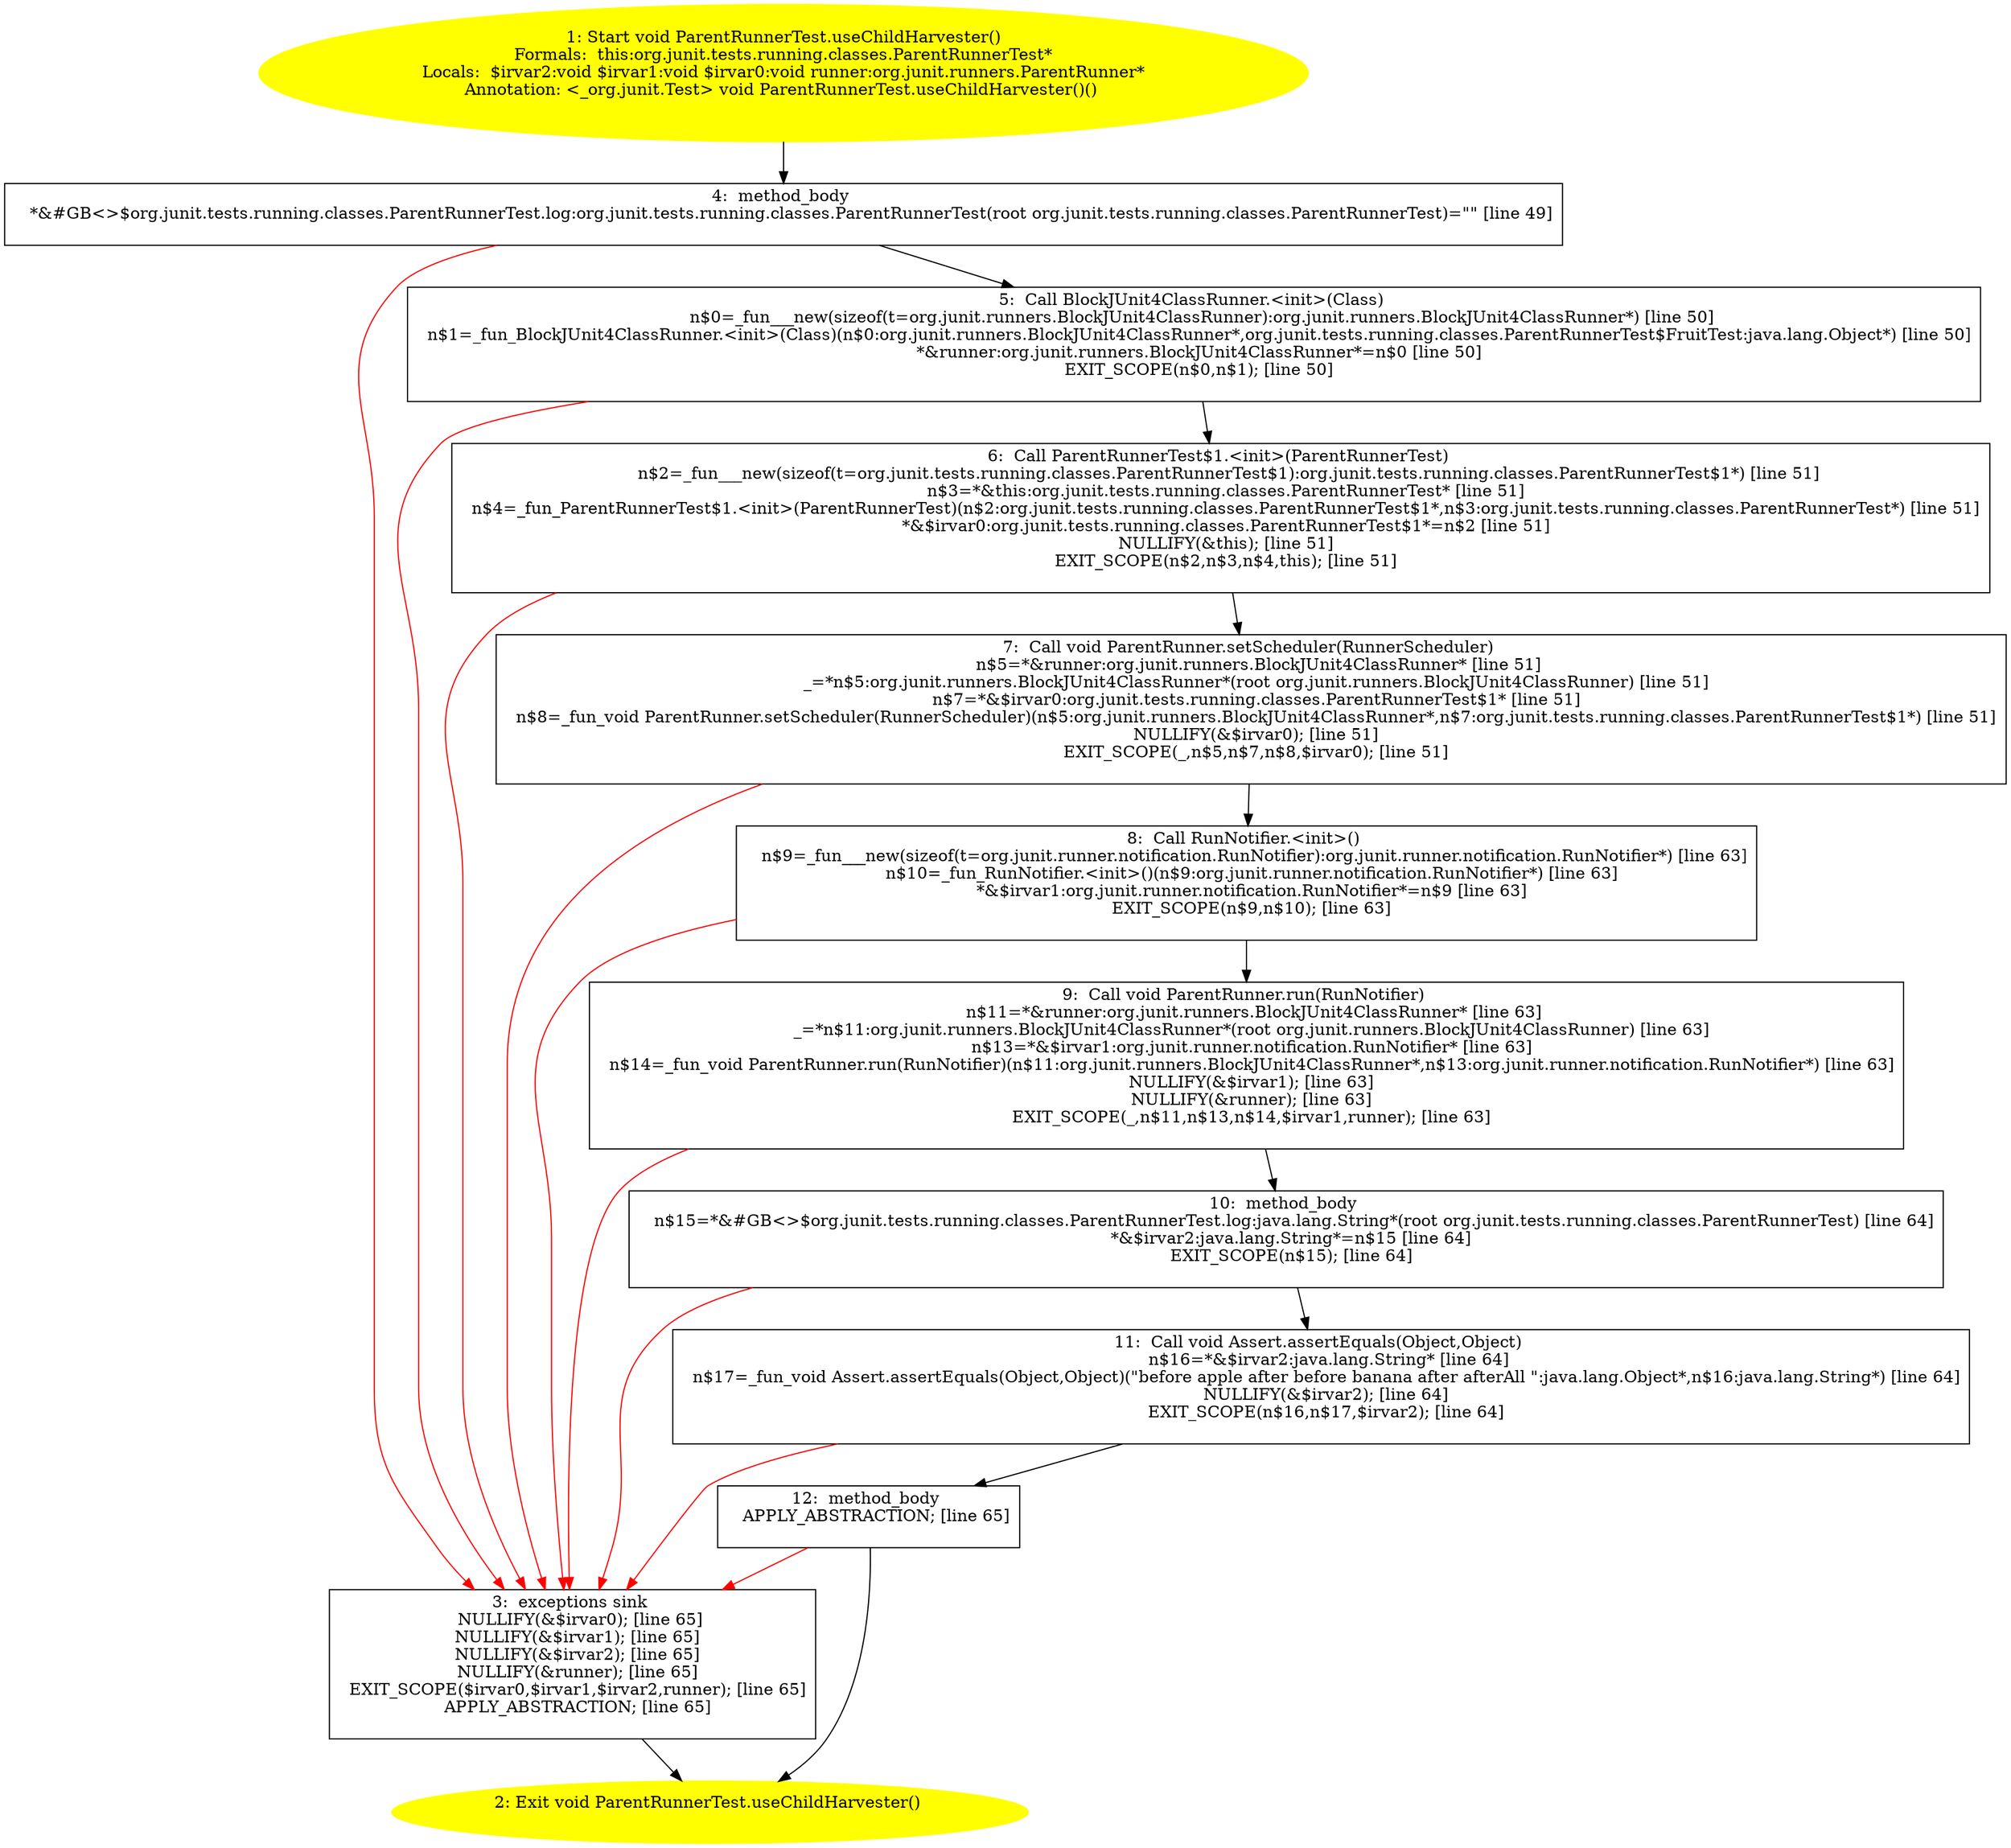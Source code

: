 /* @generated */
digraph cfg {
"org.junit.tests.running.classes.ParentRunnerTest.useChildHarvester():void.bf59a8cf2fd3fe94c95002846679e12a_1" [label="1: Start void ParentRunnerTest.useChildHarvester()\nFormals:  this:org.junit.tests.running.classes.ParentRunnerTest*\nLocals:  $irvar2:void $irvar1:void $irvar0:void runner:org.junit.runners.ParentRunner*\nAnnotation: <_org.junit.Test> void ParentRunnerTest.useChildHarvester()() \n  " color=yellow style=filled]
	

	 "org.junit.tests.running.classes.ParentRunnerTest.useChildHarvester():void.bf59a8cf2fd3fe94c95002846679e12a_1" -> "org.junit.tests.running.classes.ParentRunnerTest.useChildHarvester():void.bf59a8cf2fd3fe94c95002846679e12a_4" ;
"org.junit.tests.running.classes.ParentRunnerTest.useChildHarvester():void.bf59a8cf2fd3fe94c95002846679e12a_2" [label="2: Exit void ParentRunnerTest.useChildHarvester() \n  " color=yellow style=filled]
	

"org.junit.tests.running.classes.ParentRunnerTest.useChildHarvester():void.bf59a8cf2fd3fe94c95002846679e12a_3" [label="3:  exceptions sink \n   NULLIFY(&$irvar0); [line 65]\n  NULLIFY(&$irvar1); [line 65]\n  NULLIFY(&$irvar2); [line 65]\n  NULLIFY(&runner); [line 65]\n  EXIT_SCOPE($irvar0,$irvar1,$irvar2,runner); [line 65]\n  APPLY_ABSTRACTION; [line 65]\n " shape="box"]
	

	 "org.junit.tests.running.classes.ParentRunnerTest.useChildHarvester():void.bf59a8cf2fd3fe94c95002846679e12a_3" -> "org.junit.tests.running.classes.ParentRunnerTest.useChildHarvester():void.bf59a8cf2fd3fe94c95002846679e12a_2" ;
"org.junit.tests.running.classes.ParentRunnerTest.useChildHarvester():void.bf59a8cf2fd3fe94c95002846679e12a_4" [label="4:  method_body \n   *&#GB<>$org.junit.tests.running.classes.ParentRunnerTest.log:org.junit.tests.running.classes.ParentRunnerTest(root org.junit.tests.running.classes.ParentRunnerTest)=\"\" [line 49]\n " shape="box"]
	

	 "org.junit.tests.running.classes.ParentRunnerTest.useChildHarvester():void.bf59a8cf2fd3fe94c95002846679e12a_4" -> "org.junit.tests.running.classes.ParentRunnerTest.useChildHarvester():void.bf59a8cf2fd3fe94c95002846679e12a_5" ;
	 "org.junit.tests.running.classes.ParentRunnerTest.useChildHarvester():void.bf59a8cf2fd3fe94c95002846679e12a_4" -> "org.junit.tests.running.classes.ParentRunnerTest.useChildHarvester():void.bf59a8cf2fd3fe94c95002846679e12a_3" [color="red" ];
"org.junit.tests.running.classes.ParentRunnerTest.useChildHarvester():void.bf59a8cf2fd3fe94c95002846679e12a_5" [label="5:  Call BlockJUnit4ClassRunner.<init>(Class) \n   n$0=_fun___new(sizeof(t=org.junit.runners.BlockJUnit4ClassRunner):org.junit.runners.BlockJUnit4ClassRunner*) [line 50]\n  n$1=_fun_BlockJUnit4ClassRunner.<init>(Class)(n$0:org.junit.runners.BlockJUnit4ClassRunner*,org.junit.tests.running.classes.ParentRunnerTest$FruitTest:java.lang.Object*) [line 50]\n  *&runner:org.junit.runners.BlockJUnit4ClassRunner*=n$0 [line 50]\n  EXIT_SCOPE(n$0,n$1); [line 50]\n " shape="box"]
	

	 "org.junit.tests.running.classes.ParentRunnerTest.useChildHarvester():void.bf59a8cf2fd3fe94c95002846679e12a_5" -> "org.junit.tests.running.classes.ParentRunnerTest.useChildHarvester():void.bf59a8cf2fd3fe94c95002846679e12a_6" ;
	 "org.junit.tests.running.classes.ParentRunnerTest.useChildHarvester():void.bf59a8cf2fd3fe94c95002846679e12a_5" -> "org.junit.tests.running.classes.ParentRunnerTest.useChildHarvester():void.bf59a8cf2fd3fe94c95002846679e12a_3" [color="red" ];
"org.junit.tests.running.classes.ParentRunnerTest.useChildHarvester():void.bf59a8cf2fd3fe94c95002846679e12a_6" [label="6:  Call ParentRunnerTest$1.<init>(ParentRunnerTest) \n   n$2=_fun___new(sizeof(t=org.junit.tests.running.classes.ParentRunnerTest$1):org.junit.tests.running.classes.ParentRunnerTest$1*) [line 51]\n  n$3=*&this:org.junit.tests.running.classes.ParentRunnerTest* [line 51]\n  n$4=_fun_ParentRunnerTest$1.<init>(ParentRunnerTest)(n$2:org.junit.tests.running.classes.ParentRunnerTest$1*,n$3:org.junit.tests.running.classes.ParentRunnerTest*) [line 51]\n  *&$irvar0:org.junit.tests.running.classes.ParentRunnerTest$1*=n$2 [line 51]\n  NULLIFY(&this); [line 51]\n  EXIT_SCOPE(n$2,n$3,n$4,this); [line 51]\n " shape="box"]
	

	 "org.junit.tests.running.classes.ParentRunnerTest.useChildHarvester():void.bf59a8cf2fd3fe94c95002846679e12a_6" -> "org.junit.tests.running.classes.ParentRunnerTest.useChildHarvester():void.bf59a8cf2fd3fe94c95002846679e12a_7" ;
	 "org.junit.tests.running.classes.ParentRunnerTest.useChildHarvester():void.bf59a8cf2fd3fe94c95002846679e12a_6" -> "org.junit.tests.running.classes.ParentRunnerTest.useChildHarvester():void.bf59a8cf2fd3fe94c95002846679e12a_3" [color="red" ];
"org.junit.tests.running.classes.ParentRunnerTest.useChildHarvester():void.bf59a8cf2fd3fe94c95002846679e12a_7" [label="7:  Call void ParentRunner.setScheduler(RunnerScheduler) \n   n$5=*&runner:org.junit.runners.BlockJUnit4ClassRunner* [line 51]\n  _=*n$5:org.junit.runners.BlockJUnit4ClassRunner*(root org.junit.runners.BlockJUnit4ClassRunner) [line 51]\n  n$7=*&$irvar0:org.junit.tests.running.classes.ParentRunnerTest$1* [line 51]\n  n$8=_fun_void ParentRunner.setScheduler(RunnerScheduler)(n$5:org.junit.runners.BlockJUnit4ClassRunner*,n$7:org.junit.tests.running.classes.ParentRunnerTest$1*) [line 51]\n  NULLIFY(&$irvar0); [line 51]\n  EXIT_SCOPE(_,n$5,n$7,n$8,$irvar0); [line 51]\n " shape="box"]
	

	 "org.junit.tests.running.classes.ParentRunnerTest.useChildHarvester():void.bf59a8cf2fd3fe94c95002846679e12a_7" -> "org.junit.tests.running.classes.ParentRunnerTest.useChildHarvester():void.bf59a8cf2fd3fe94c95002846679e12a_8" ;
	 "org.junit.tests.running.classes.ParentRunnerTest.useChildHarvester():void.bf59a8cf2fd3fe94c95002846679e12a_7" -> "org.junit.tests.running.classes.ParentRunnerTest.useChildHarvester():void.bf59a8cf2fd3fe94c95002846679e12a_3" [color="red" ];
"org.junit.tests.running.classes.ParentRunnerTest.useChildHarvester():void.bf59a8cf2fd3fe94c95002846679e12a_8" [label="8:  Call RunNotifier.<init>() \n   n$9=_fun___new(sizeof(t=org.junit.runner.notification.RunNotifier):org.junit.runner.notification.RunNotifier*) [line 63]\n  n$10=_fun_RunNotifier.<init>()(n$9:org.junit.runner.notification.RunNotifier*) [line 63]\n  *&$irvar1:org.junit.runner.notification.RunNotifier*=n$9 [line 63]\n  EXIT_SCOPE(n$9,n$10); [line 63]\n " shape="box"]
	

	 "org.junit.tests.running.classes.ParentRunnerTest.useChildHarvester():void.bf59a8cf2fd3fe94c95002846679e12a_8" -> "org.junit.tests.running.classes.ParentRunnerTest.useChildHarvester():void.bf59a8cf2fd3fe94c95002846679e12a_9" ;
	 "org.junit.tests.running.classes.ParentRunnerTest.useChildHarvester():void.bf59a8cf2fd3fe94c95002846679e12a_8" -> "org.junit.tests.running.classes.ParentRunnerTest.useChildHarvester():void.bf59a8cf2fd3fe94c95002846679e12a_3" [color="red" ];
"org.junit.tests.running.classes.ParentRunnerTest.useChildHarvester():void.bf59a8cf2fd3fe94c95002846679e12a_9" [label="9:  Call void ParentRunner.run(RunNotifier) \n   n$11=*&runner:org.junit.runners.BlockJUnit4ClassRunner* [line 63]\n  _=*n$11:org.junit.runners.BlockJUnit4ClassRunner*(root org.junit.runners.BlockJUnit4ClassRunner) [line 63]\n  n$13=*&$irvar1:org.junit.runner.notification.RunNotifier* [line 63]\n  n$14=_fun_void ParentRunner.run(RunNotifier)(n$11:org.junit.runners.BlockJUnit4ClassRunner*,n$13:org.junit.runner.notification.RunNotifier*) [line 63]\n  NULLIFY(&$irvar1); [line 63]\n  NULLIFY(&runner); [line 63]\n  EXIT_SCOPE(_,n$11,n$13,n$14,$irvar1,runner); [line 63]\n " shape="box"]
	

	 "org.junit.tests.running.classes.ParentRunnerTest.useChildHarvester():void.bf59a8cf2fd3fe94c95002846679e12a_9" -> "org.junit.tests.running.classes.ParentRunnerTest.useChildHarvester():void.bf59a8cf2fd3fe94c95002846679e12a_10" ;
	 "org.junit.tests.running.classes.ParentRunnerTest.useChildHarvester():void.bf59a8cf2fd3fe94c95002846679e12a_9" -> "org.junit.tests.running.classes.ParentRunnerTest.useChildHarvester():void.bf59a8cf2fd3fe94c95002846679e12a_3" [color="red" ];
"org.junit.tests.running.classes.ParentRunnerTest.useChildHarvester():void.bf59a8cf2fd3fe94c95002846679e12a_10" [label="10:  method_body \n   n$15=*&#GB<>$org.junit.tests.running.classes.ParentRunnerTest.log:java.lang.String*(root org.junit.tests.running.classes.ParentRunnerTest) [line 64]\n  *&$irvar2:java.lang.String*=n$15 [line 64]\n  EXIT_SCOPE(n$15); [line 64]\n " shape="box"]
	

	 "org.junit.tests.running.classes.ParentRunnerTest.useChildHarvester():void.bf59a8cf2fd3fe94c95002846679e12a_10" -> "org.junit.tests.running.classes.ParentRunnerTest.useChildHarvester():void.bf59a8cf2fd3fe94c95002846679e12a_11" ;
	 "org.junit.tests.running.classes.ParentRunnerTest.useChildHarvester():void.bf59a8cf2fd3fe94c95002846679e12a_10" -> "org.junit.tests.running.classes.ParentRunnerTest.useChildHarvester():void.bf59a8cf2fd3fe94c95002846679e12a_3" [color="red" ];
"org.junit.tests.running.classes.ParentRunnerTest.useChildHarvester():void.bf59a8cf2fd3fe94c95002846679e12a_11" [label="11:  Call void Assert.assertEquals(Object,Object) \n   n$16=*&$irvar2:java.lang.String* [line 64]\n  n$17=_fun_void Assert.assertEquals(Object,Object)(\"before apple after before banana after afterAll \":java.lang.Object*,n$16:java.lang.String*) [line 64]\n  NULLIFY(&$irvar2); [line 64]\n  EXIT_SCOPE(n$16,n$17,$irvar2); [line 64]\n " shape="box"]
	

	 "org.junit.tests.running.classes.ParentRunnerTest.useChildHarvester():void.bf59a8cf2fd3fe94c95002846679e12a_11" -> "org.junit.tests.running.classes.ParentRunnerTest.useChildHarvester():void.bf59a8cf2fd3fe94c95002846679e12a_12" ;
	 "org.junit.tests.running.classes.ParentRunnerTest.useChildHarvester():void.bf59a8cf2fd3fe94c95002846679e12a_11" -> "org.junit.tests.running.classes.ParentRunnerTest.useChildHarvester():void.bf59a8cf2fd3fe94c95002846679e12a_3" [color="red" ];
"org.junit.tests.running.classes.ParentRunnerTest.useChildHarvester():void.bf59a8cf2fd3fe94c95002846679e12a_12" [label="12:  method_body \n   APPLY_ABSTRACTION; [line 65]\n " shape="box"]
	

	 "org.junit.tests.running.classes.ParentRunnerTest.useChildHarvester():void.bf59a8cf2fd3fe94c95002846679e12a_12" -> "org.junit.tests.running.classes.ParentRunnerTest.useChildHarvester():void.bf59a8cf2fd3fe94c95002846679e12a_2" ;
	 "org.junit.tests.running.classes.ParentRunnerTest.useChildHarvester():void.bf59a8cf2fd3fe94c95002846679e12a_12" -> "org.junit.tests.running.classes.ParentRunnerTest.useChildHarvester():void.bf59a8cf2fd3fe94c95002846679e12a_3" [color="red" ];
}
